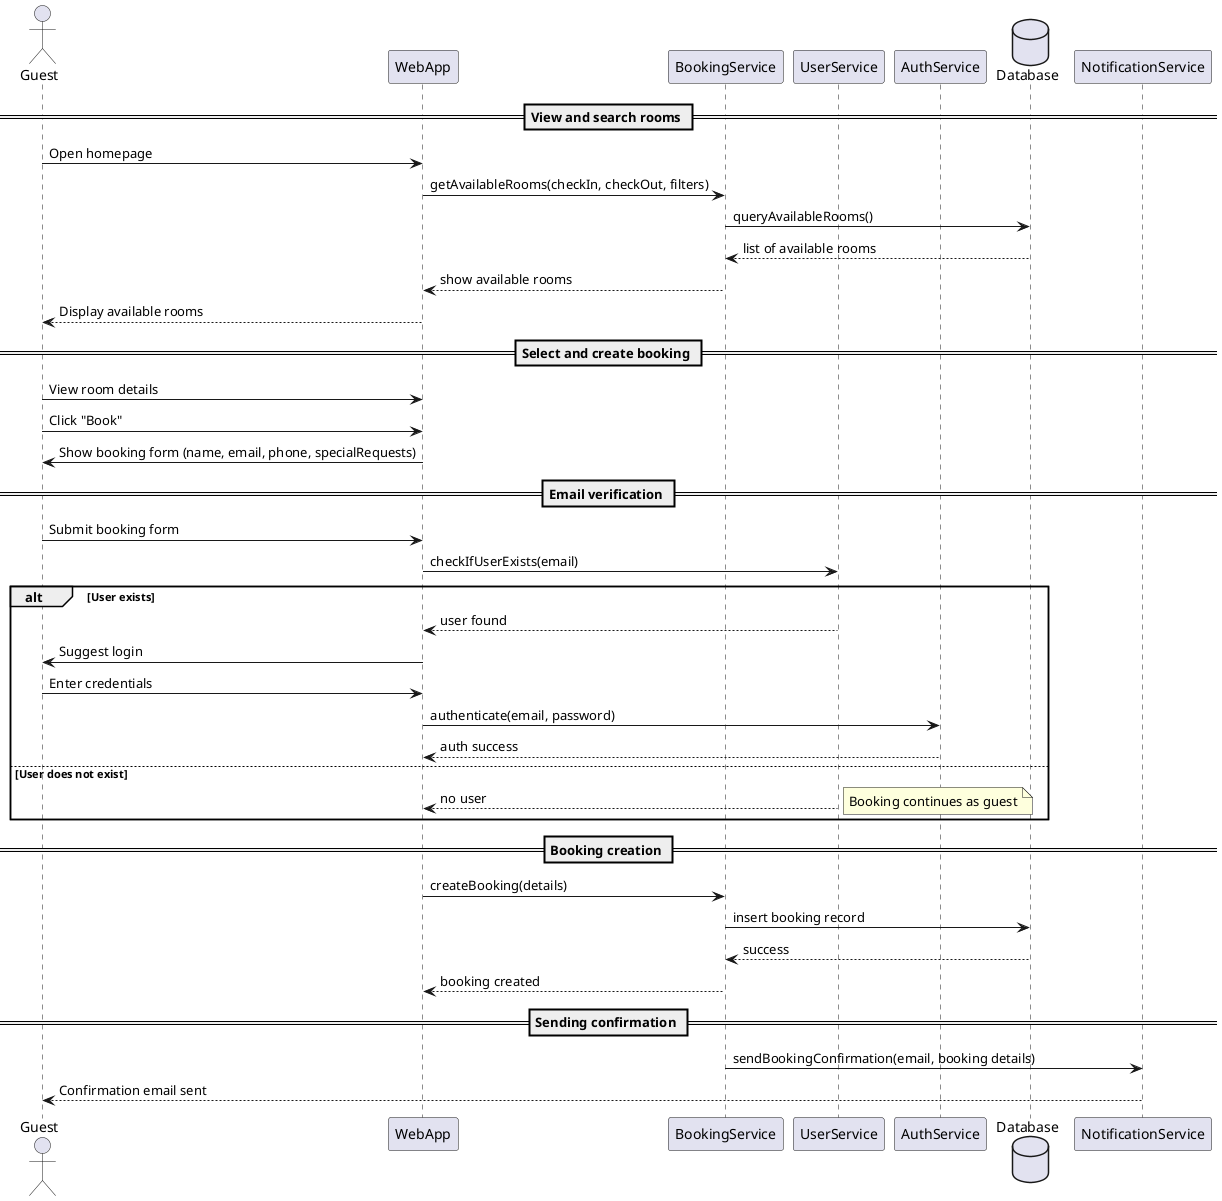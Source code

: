 @startuml
actor Guest
participant WebApp as WA
participant BookingService as BS
participant UserService as US
participant AuthService as AS
Database Database as DB
participant NotificationService as NS


== View and search rooms ==
Guest -> WA: Open homepage
WA -> BS: getAvailableRooms(checkIn, checkOut, filters)
BS -> DB: queryAvailableRooms()
DB --> BS: list of available rooms
BS --> WA: show available rooms
WA --> Guest: Display available rooms


== Select and create booking ==
Guest -> WA: View room details
Guest -> WA: Click "Book"
WA -> Guest: Show booking form (name, email, phone, specialRequests)


== Email verification ==
Guest -> WA: Submit booking form
WA -> US: checkIfUserExists(email)
alt User exists
   US --> WA: user found
   WA -> Guest: Suggest login
   Guest -> WA: Enter credentials
   WA -> AS: authenticate(email, password)
   AS --> WA: auth success
else User does not exist
   US --> WA: no user
   note right: Booking continues as guest
end


== Booking creation ==
WA -> BS: createBooking(details)
BS -> DB: insert booking record
DB --> BS: success
BS --> WA: booking created


== Sending confirmation ==
BS -> NS: sendBookingConfirmation(email, booking details)
NS --> Guest: Confirmation email sent

@enduml